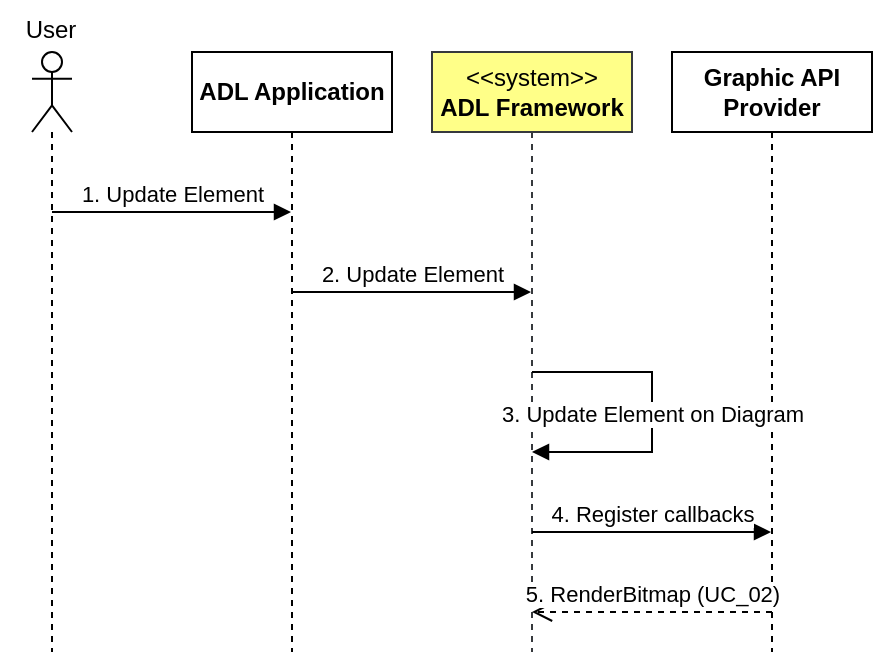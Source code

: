 <mxfile version="22.0.8" type="github">
  <diagram name="Page-1" id="wwmzQwGy2WVfqCxfGOJC">
    <mxGraphModel dx="1394" dy="747" grid="1" gridSize="10" guides="1" tooltips="1" connect="1" arrows="1" fold="1" page="1" pageScale="1" pageWidth="850" pageHeight="1100" math="0" shadow="0">
      <root>
        <mxCell id="0" />
        <mxCell id="1" parent="0" />
        <mxCell id="eDvLhsXWexeAyYfK2yH7-1" value="" style="shape=umlLifeline;perimeter=lifelinePerimeter;whiteSpace=wrap;html=1;container=1;dropTarget=0;collapsible=0;recursiveResize=0;outlineConnect=0;portConstraint=eastwest;newEdgeStyle={&quot;curved&quot;:0,&quot;rounded&quot;:0};participant=umlActor;" parent="1" vertex="1">
          <mxGeometry x="110" y="80" width="20" height="300" as="geometry" />
        </mxCell>
        <mxCell id="eDvLhsXWexeAyYfK2yH7-2" value="ADL Application" style="shape=umlLifeline;perimeter=lifelinePerimeter;whiteSpace=wrap;html=1;container=1;dropTarget=0;collapsible=0;recursiveResize=0;outlineConnect=0;portConstraint=eastwest;newEdgeStyle={&quot;curved&quot;:0,&quot;rounded&quot;:0};fontStyle=1" parent="1" vertex="1">
          <mxGeometry x="190" y="80" width="100" height="300" as="geometry" />
        </mxCell>
        <mxCell id="eDvLhsXWexeAyYfK2yH7-3" value="&amp;lt;&amp;lt;system&amp;gt;&amp;gt;&lt;br&gt;&lt;b&gt;ADL Framework&lt;/b&gt;" style="shape=umlLifeline;perimeter=lifelinePerimeter;whiteSpace=wrap;html=1;container=1;dropTarget=0;collapsible=0;recursiveResize=0;outlineConnect=0;portConstraint=eastwest;newEdgeStyle={&quot;curved&quot;:0,&quot;rounded&quot;:0};fillColor=#ffff88;strokeColor=#36393d;" parent="1" vertex="1">
          <mxGeometry x="310" y="80" width="100" height="300" as="geometry" />
        </mxCell>
        <mxCell id="eDvLhsXWexeAyYfK2yH7-4" value="&lt;b&gt;Graphic API Provider&lt;/b&gt;" style="shape=umlLifeline;perimeter=lifelinePerimeter;whiteSpace=wrap;html=1;container=1;dropTarget=0;collapsible=0;recursiveResize=0;outlineConnect=0;portConstraint=eastwest;newEdgeStyle={&quot;curved&quot;:0,&quot;rounded&quot;:0};" parent="1" vertex="1">
          <mxGeometry x="430" y="80" width="100" height="300" as="geometry" />
        </mxCell>
        <mxCell id="eDvLhsXWexeAyYfK2yH7-5" value="User" style="text;html=1;align=center;verticalAlign=middle;resizable=0;points=[];autosize=1;strokeColor=none;fillColor=none;" parent="1" vertex="1">
          <mxGeometry x="94" y="54" width="50" height="30" as="geometry" />
        </mxCell>
        <mxCell id="eDvLhsXWexeAyYfK2yH7-6" value="1. Update Element" style="html=1;verticalAlign=bottom;endArrow=block;curved=0;rounded=0;" parent="1" target="eDvLhsXWexeAyYfK2yH7-2" edge="1">
          <mxGeometry width="80" relative="1" as="geometry">
            <mxPoint x="120" y="160" as="sourcePoint" />
            <mxPoint x="200" y="160" as="targetPoint" />
          </mxGeometry>
        </mxCell>
        <mxCell id="eDvLhsXWexeAyYfK2yH7-8" value="2. Update Element" style="html=1;verticalAlign=bottom;endArrow=block;curved=0;rounded=0;" parent="1" target="eDvLhsXWexeAyYfK2yH7-3" edge="1">
          <mxGeometry x="0.004" width="80" relative="1" as="geometry">
            <mxPoint x="240" y="200" as="sourcePoint" />
            <mxPoint x="320" y="200" as="targetPoint" />
            <mxPoint as="offset" />
          </mxGeometry>
        </mxCell>
        <mxCell id="eDvLhsXWexeAyYfK2yH7-9" value="3. Update Element on Diagram" style="html=1;verticalAlign=bottom;endArrow=block;rounded=0;edgeStyle=elbowEdgeStyle;" parent="1" edge="1">
          <mxGeometry x="0.125" width="80" relative="1" as="geometry">
            <mxPoint x="360" y="240" as="sourcePoint" />
            <mxPoint x="360" y="280" as="targetPoint" />
            <Array as="points">
              <mxPoint x="420" y="260" />
            </Array>
            <mxPoint as="offset" />
          </mxGeometry>
        </mxCell>
        <mxCell id="GsFt3-ihDExQOgljCO5m-2" value="4. Register callbacks" style="html=1;verticalAlign=bottom;endArrow=block;curved=0;rounded=0;" parent="1" target="eDvLhsXWexeAyYfK2yH7-4" edge="1">
          <mxGeometry width="80" relative="1" as="geometry">
            <mxPoint x="360" y="320" as="sourcePoint" />
            <mxPoint x="440" y="320" as="targetPoint" />
          </mxGeometry>
        </mxCell>
        <mxCell id="GsFt3-ihDExQOgljCO5m-3" value="5. RenderBitmap (UC_02)" style="html=1;verticalAlign=bottom;endArrow=open;dashed=1;endSize=8;curved=0;rounded=0;" parent="1" edge="1">
          <mxGeometry relative="1" as="geometry">
            <mxPoint x="480" y="360" as="sourcePoint" />
            <mxPoint x="360" y="360" as="targetPoint" />
          </mxGeometry>
        </mxCell>
      </root>
    </mxGraphModel>
  </diagram>
</mxfile>
